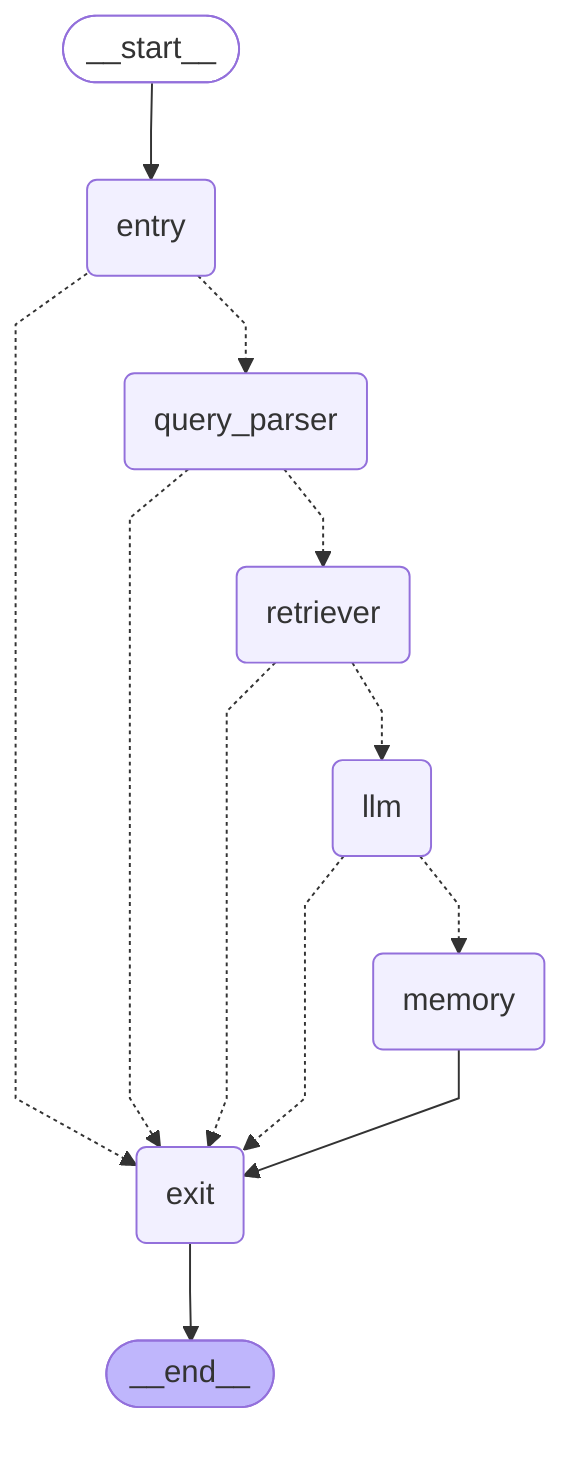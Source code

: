 ---
config:
  flowchart:
    curve: linear
---
graph TD;
	__start__([<p>__start__</p>]):::first
	entry(entry)
	query_parser(query_parser)
	retriever(retriever)
	llm(llm)
	memory(memory)
	exit(exit)
	__end__([<p>__end__</p>]):::last
	__start__ --> entry;
	entry -.-> exit;
	entry -.-> query_parser;
	llm -.-> exit;
	llm -.-> memory;
	memory --> exit;
	query_parser -.-> exit;
	query_parser -.-> retriever;
	retriever -.-> exit;
	retriever -.-> llm;
	exit --> __end__;
	classDef default fill:#f2f0ff,line-height:1.2
	classDef first fill-opacity:0
	classDef last fill:#bfb6fc